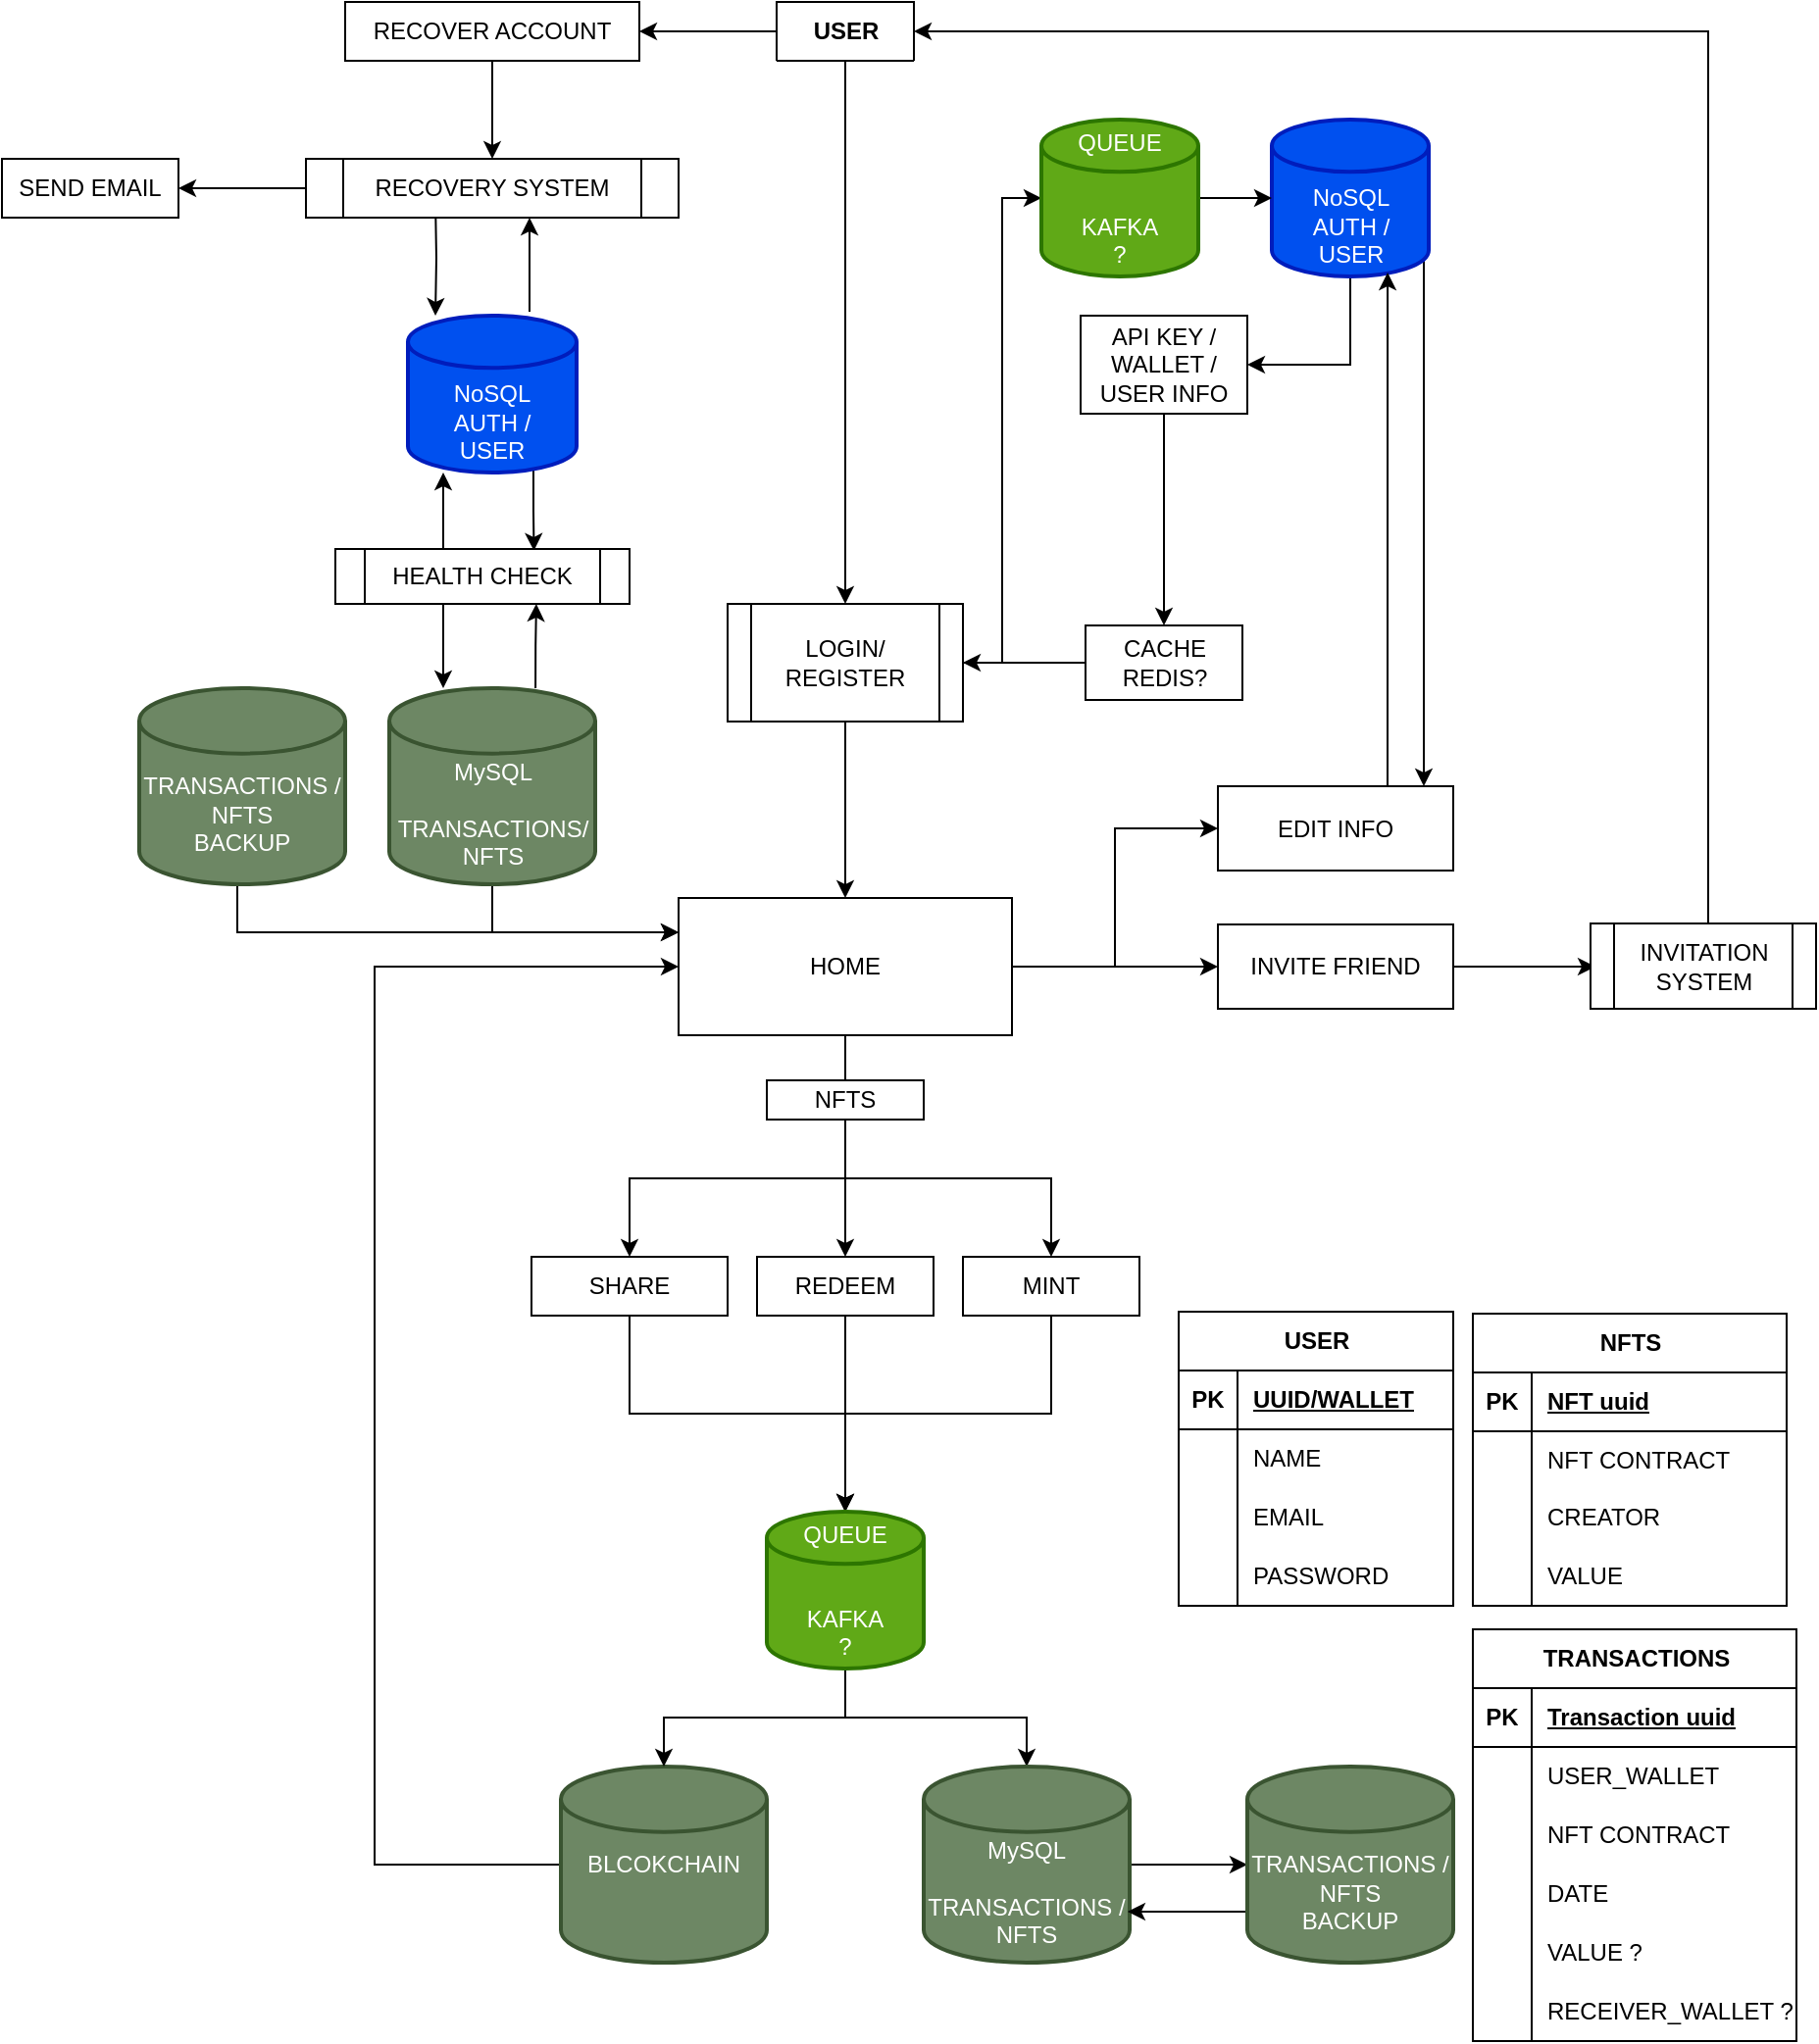 <mxfile version="21.6.9" type="github">
  <diagram name="Página-1" id="lVTm1bAXpSQzsFV3SM9Y">
    <mxGraphModel dx="2860" dy="3464" grid="1" gridSize="10" guides="1" tooltips="1" connect="1" arrows="1" fold="1" page="1" pageScale="1" pageWidth="827" pageHeight="1169" math="0" shadow="0">
      <root>
        <mxCell id="0" />
        <mxCell id="1" parent="0" />
        <mxCell id="cUlRSFcKXgVbvlpUifr--241" style="edgeStyle=orthogonalEdgeStyle;rounded=0;orthogonalLoop=1;jettySize=auto;html=1;entryX=1;entryY=0.5;entryDx=0;entryDy=0;exitX=0.5;exitY=1;exitDx=0;exitDy=0;exitPerimeter=0;" edge="1" parent="1" source="cUlRSFcKXgVbvlpUifr--1" target="cUlRSFcKXgVbvlpUifr--240">
          <mxGeometry relative="1" as="geometry" />
        </mxCell>
        <mxCell id="cUlRSFcKXgVbvlpUifr--293" style="edgeStyle=orthogonalEdgeStyle;rounded=0;orthogonalLoop=1;jettySize=auto;html=1;entryX=0.875;entryY=0;entryDx=0;entryDy=0;entryPerimeter=0;" edge="1" parent="1" target="cUlRSFcKXgVbvlpUifr--125">
          <mxGeometry relative="1" as="geometry">
            <mxPoint x="600" y="-1890" as="targetPoint" />
            <mxPoint x="595" y="-2150" as="sourcePoint" />
            <Array as="points">
              <mxPoint x="595" y="-2143" />
            </Array>
          </mxGeometry>
        </mxCell>
        <mxCell id="cUlRSFcKXgVbvlpUifr--1" value="&lt;br&gt;&lt;br&gt;NoSQL&lt;br&gt;AUTH /&lt;br&gt;USER" style="strokeWidth=2;html=1;shape=mxgraph.flowchart.database;whiteSpace=wrap;fillColor=#0050ef;strokeColor=#001DBC;fontColor=#ffffff;" vertex="1" parent="1">
          <mxGeometry x="517.5" y="-2220" width="80" height="80" as="geometry" />
        </mxCell>
        <mxCell id="cUlRSFcKXgVbvlpUifr--76" style="edgeStyle=orthogonalEdgeStyle;rounded=0;orthogonalLoop=1;jettySize=auto;html=1;entryX=0.5;entryY=0;entryDx=0;entryDy=0;" edge="1" parent="1" source="cUlRSFcKXgVbvlpUifr--11" target="cUlRSFcKXgVbvlpUifr--75">
          <mxGeometry relative="1" as="geometry" />
        </mxCell>
        <mxCell id="cUlRSFcKXgVbvlpUifr--149" style="edgeStyle=orthogonalEdgeStyle;rounded=0;orthogonalLoop=1;jettySize=auto;html=1;entryX=1;entryY=0.5;entryDx=0;entryDy=0;" edge="1" parent="1" source="cUlRSFcKXgVbvlpUifr--11" target="cUlRSFcKXgVbvlpUifr--147">
          <mxGeometry relative="1" as="geometry" />
        </mxCell>
        <mxCell id="cUlRSFcKXgVbvlpUifr--11" value="USER" style="shape=table;startSize=30;container=1;collapsible=1;childLayout=tableLayout;fixedRows=1;rowLines=0;fontStyle=1;align=center;resizeLast=1;html=1;" vertex="1" collapsed="1" parent="1">
          <mxGeometry x="265" y="-2280" width="70" height="30" as="geometry">
            <mxRectangle x="265" y="-2280" width="200" height="150" as="alternateBounds" />
          </mxGeometry>
        </mxCell>
        <mxCell id="cUlRSFcKXgVbvlpUifr--12" value="" style="shape=tableRow;horizontal=0;startSize=0;swimlaneHead=0;swimlaneBody=0;fillColor=none;collapsible=0;dropTarget=0;points=[[0,0.5],[1,0.5]];portConstraint=eastwest;top=0;left=0;right=0;bottom=1;" vertex="1" parent="cUlRSFcKXgVbvlpUifr--11">
          <mxGeometry y="30" width="200" height="30" as="geometry" />
        </mxCell>
        <mxCell id="cUlRSFcKXgVbvlpUifr--13" value="PK" style="shape=partialRectangle;connectable=0;fillColor=none;top=0;left=0;bottom=0;right=0;fontStyle=1;overflow=hidden;whiteSpace=wrap;html=1;" vertex="1" parent="cUlRSFcKXgVbvlpUifr--12">
          <mxGeometry width="30" height="30" as="geometry">
            <mxRectangle width="30" height="30" as="alternateBounds" />
          </mxGeometry>
        </mxCell>
        <mxCell id="cUlRSFcKXgVbvlpUifr--14" value="UUID/WALLET" style="shape=partialRectangle;connectable=0;fillColor=none;top=0;left=0;bottom=0;right=0;align=left;spacingLeft=6;fontStyle=5;overflow=hidden;whiteSpace=wrap;html=1;" vertex="1" parent="cUlRSFcKXgVbvlpUifr--12">
          <mxGeometry x="30" width="170" height="30" as="geometry">
            <mxRectangle width="170" height="30" as="alternateBounds" />
          </mxGeometry>
        </mxCell>
        <mxCell id="cUlRSFcKXgVbvlpUifr--15" value="" style="shape=tableRow;horizontal=0;startSize=0;swimlaneHead=0;swimlaneBody=0;fillColor=none;collapsible=0;dropTarget=0;points=[[0,0.5],[1,0.5]];portConstraint=eastwest;top=0;left=0;right=0;bottom=0;" vertex="1" parent="cUlRSFcKXgVbvlpUifr--11">
          <mxGeometry y="60" width="200" height="30" as="geometry" />
        </mxCell>
        <mxCell id="cUlRSFcKXgVbvlpUifr--16" value="" style="shape=partialRectangle;connectable=0;fillColor=none;top=0;left=0;bottom=0;right=0;editable=1;overflow=hidden;whiteSpace=wrap;html=1;" vertex="1" parent="cUlRSFcKXgVbvlpUifr--15">
          <mxGeometry width="30" height="30" as="geometry">
            <mxRectangle width="30" height="30" as="alternateBounds" />
          </mxGeometry>
        </mxCell>
        <mxCell id="cUlRSFcKXgVbvlpUifr--17" value="NAME" style="shape=partialRectangle;connectable=0;fillColor=none;top=0;left=0;bottom=0;right=0;align=left;spacingLeft=6;overflow=hidden;whiteSpace=wrap;html=1;" vertex="1" parent="cUlRSFcKXgVbvlpUifr--15">
          <mxGeometry x="30" width="170" height="30" as="geometry">
            <mxRectangle width="170" height="30" as="alternateBounds" />
          </mxGeometry>
        </mxCell>
        <mxCell id="cUlRSFcKXgVbvlpUifr--18" value="" style="shape=tableRow;horizontal=0;startSize=0;swimlaneHead=0;swimlaneBody=0;fillColor=none;collapsible=0;dropTarget=0;points=[[0,0.5],[1,0.5]];portConstraint=eastwest;top=0;left=0;right=0;bottom=0;" vertex="1" parent="cUlRSFcKXgVbvlpUifr--11">
          <mxGeometry y="90" width="200" height="30" as="geometry" />
        </mxCell>
        <mxCell id="cUlRSFcKXgVbvlpUifr--19" value="" style="shape=partialRectangle;connectable=0;fillColor=none;top=0;left=0;bottom=0;right=0;editable=1;overflow=hidden;whiteSpace=wrap;html=1;" vertex="1" parent="cUlRSFcKXgVbvlpUifr--18">
          <mxGeometry width="30" height="30" as="geometry">
            <mxRectangle width="30" height="30" as="alternateBounds" />
          </mxGeometry>
        </mxCell>
        <mxCell id="cUlRSFcKXgVbvlpUifr--20" value="EMAIL" style="shape=partialRectangle;connectable=0;fillColor=none;top=0;left=0;bottom=0;right=0;align=left;spacingLeft=6;overflow=hidden;whiteSpace=wrap;html=1;" vertex="1" parent="cUlRSFcKXgVbvlpUifr--18">
          <mxGeometry x="30" width="170" height="30" as="geometry">
            <mxRectangle width="170" height="30" as="alternateBounds" />
          </mxGeometry>
        </mxCell>
        <mxCell id="cUlRSFcKXgVbvlpUifr--21" value="" style="shape=tableRow;horizontal=0;startSize=0;swimlaneHead=0;swimlaneBody=0;fillColor=none;collapsible=0;dropTarget=0;points=[[0,0.5],[1,0.5]];portConstraint=eastwest;top=0;left=0;right=0;bottom=0;" vertex="1" parent="cUlRSFcKXgVbvlpUifr--11">
          <mxGeometry y="120" width="200" height="30" as="geometry" />
        </mxCell>
        <mxCell id="cUlRSFcKXgVbvlpUifr--22" value="" style="shape=partialRectangle;connectable=0;fillColor=none;top=0;left=0;bottom=0;right=0;editable=1;overflow=hidden;whiteSpace=wrap;html=1;" vertex="1" parent="cUlRSFcKXgVbvlpUifr--21">
          <mxGeometry width="30" height="30" as="geometry">
            <mxRectangle width="30" height="30" as="alternateBounds" />
          </mxGeometry>
        </mxCell>
        <mxCell id="cUlRSFcKXgVbvlpUifr--23" value="PASSWORD" style="shape=partialRectangle;connectable=0;fillColor=none;top=0;left=0;bottom=0;right=0;align=left;spacingLeft=6;overflow=hidden;whiteSpace=wrap;html=1;" vertex="1" parent="cUlRSFcKXgVbvlpUifr--21">
          <mxGeometry x="30" width="170" height="30" as="geometry">
            <mxRectangle width="170" height="30" as="alternateBounds" />
          </mxGeometry>
        </mxCell>
        <mxCell id="cUlRSFcKXgVbvlpUifr--83" style="edgeStyle=orthogonalEdgeStyle;rounded=0;orthogonalLoop=1;jettySize=auto;html=1;entryX=0.5;entryY=0;entryDx=0;entryDy=0;" edge="1" parent="1" source="cUlRSFcKXgVbvlpUifr--75" target="cUlRSFcKXgVbvlpUifr--82">
          <mxGeometry relative="1" as="geometry" />
        </mxCell>
        <mxCell id="cUlRSFcKXgVbvlpUifr--237" style="edgeStyle=orthogonalEdgeStyle;rounded=0;orthogonalLoop=1;jettySize=auto;html=1;entryX=0;entryY=0.5;entryDx=0;entryDy=0;entryPerimeter=0;" edge="1" parent="1" source="cUlRSFcKXgVbvlpUifr--75" target="cUlRSFcKXgVbvlpUifr--84">
          <mxGeometry relative="1" as="geometry" />
        </mxCell>
        <mxCell id="cUlRSFcKXgVbvlpUifr--75" value="LOGIN/&lt;br&gt;REGISTER" style="shape=process;whiteSpace=wrap;html=1;backgroundOutline=1;" vertex="1" parent="1">
          <mxGeometry x="240" y="-1973" width="120" height="60" as="geometry" />
        </mxCell>
        <mxCell id="cUlRSFcKXgVbvlpUifr--113" style="edgeStyle=orthogonalEdgeStyle;rounded=0;orthogonalLoop=1;jettySize=auto;html=1;entryX=0.5;entryY=0;entryDx=0;entryDy=0;" edge="1" parent="1" source="cUlRSFcKXgVbvlpUifr--82" target="cUlRSFcKXgVbvlpUifr--112">
          <mxGeometry relative="1" as="geometry" />
        </mxCell>
        <mxCell id="cUlRSFcKXgVbvlpUifr--114" style="edgeStyle=orthogonalEdgeStyle;rounded=0;orthogonalLoop=1;jettySize=auto;html=1;entryX=0.5;entryY=0;entryDx=0;entryDy=0;" edge="1" parent="1" source="cUlRSFcKXgVbvlpUifr--82" target="cUlRSFcKXgVbvlpUifr--97">
          <mxGeometry relative="1" as="geometry">
            <Array as="points">
              <mxPoint x="300" y="-1680" />
              <mxPoint x="405" y="-1680" />
            </Array>
          </mxGeometry>
        </mxCell>
        <mxCell id="cUlRSFcKXgVbvlpUifr--115" style="edgeStyle=orthogonalEdgeStyle;rounded=0;orthogonalLoop=1;jettySize=auto;html=1;entryX=0.5;entryY=0;entryDx=0;entryDy=0;" edge="1" parent="1" source="cUlRSFcKXgVbvlpUifr--82" target="cUlRSFcKXgVbvlpUifr--99">
          <mxGeometry relative="1" as="geometry">
            <Array as="points">
              <mxPoint x="300" y="-1680" />
              <mxPoint x="190" y="-1680" />
            </Array>
          </mxGeometry>
        </mxCell>
        <mxCell id="cUlRSFcKXgVbvlpUifr--127" style="edgeStyle=orthogonalEdgeStyle;rounded=0;orthogonalLoop=1;jettySize=auto;html=1;entryX=0;entryY=0.5;entryDx=0;entryDy=0;" edge="1" parent="1" source="cUlRSFcKXgVbvlpUifr--82" target="cUlRSFcKXgVbvlpUifr--125">
          <mxGeometry relative="1" as="geometry" />
        </mxCell>
        <mxCell id="cUlRSFcKXgVbvlpUifr--134" style="edgeStyle=orthogonalEdgeStyle;rounded=0;orthogonalLoop=1;jettySize=auto;html=1;entryX=0;entryY=0.5;entryDx=0;entryDy=0;" edge="1" parent="1" source="cUlRSFcKXgVbvlpUifr--82" target="cUlRSFcKXgVbvlpUifr--133">
          <mxGeometry relative="1" as="geometry" />
        </mxCell>
        <mxCell id="cUlRSFcKXgVbvlpUifr--82" value="HOME" style="rounded=0;whiteSpace=wrap;html=1;" vertex="1" parent="1">
          <mxGeometry x="215" y="-1823" width="170" height="70" as="geometry" />
        </mxCell>
        <mxCell id="cUlRSFcKXgVbvlpUifr--236" style="edgeStyle=orthogonalEdgeStyle;rounded=0;orthogonalLoop=1;jettySize=auto;html=1;entryX=0;entryY=0.5;entryDx=0;entryDy=0;entryPerimeter=0;" edge="1" parent="1" source="cUlRSFcKXgVbvlpUifr--84" target="cUlRSFcKXgVbvlpUifr--1">
          <mxGeometry relative="1" as="geometry" />
        </mxCell>
        <mxCell id="cUlRSFcKXgVbvlpUifr--84" value="QUEUE&lt;br&gt;&lt;br&gt;&lt;br&gt;KAFKA&lt;br&gt;?" style="strokeWidth=2;html=1;shape=mxgraph.flowchart.database;whiteSpace=wrap;fillColor=#60a917;fontColor=#ffffff;strokeColor=#2D7600;" vertex="1" parent="1">
          <mxGeometry x="400" y="-2220" width="80" height="80" as="geometry" />
        </mxCell>
        <mxCell id="cUlRSFcKXgVbvlpUifr--122" style="edgeStyle=orthogonalEdgeStyle;rounded=0;orthogonalLoop=1;jettySize=auto;html=1;entryX=0.5;entryY=0;entryDx=0;entryDy=0;entryPerimeter=0;" edge="1" parent="1" source="cUlRSFcKXgVbvlpUifr--97" target="cUlRSFcKXgVbvlpUifr--118">
          <mxGeometry relative="1" as="geometry">
            <Array as="points">
              <mxPoint x="405" y="-1560" />
              <mxPoint x="300" y="-1560" />
            </Array>
          </mxGeometry>
        </mxCell>
        <mxCell id="cUlRSFcKXgVbvlpUifr--97" value="MINT" style="rounded=0;whiteSpace=wrap;html=1;" vertex="1" parent="1">
          <mxGeometry x="360" y="-1640" width="90" height="30" as="geometry" />
        </mxCell>
        <mxCell id="cUlRSFcKXgVbvlpUifr--120" style="edgeStyle=orthogonalEdgeStyle;rounded=0;orthogonalLoop=1;jettySize=auto;html=1;entryX=0.5;entryY=0;entryDx=0;entryDy=0;entryPerimeter=0;" edge="1" parent="1" source="cUlRSFcKXgVbvlpUifr--99" target="cUlRSFcKXgVbvlpUifr--118">
          <mxGeometry relative="1" as="geometry">
            <Array as="points">
              <mxPoint x="190" y="-1560" />
              <mxPoint x="300" y="-1560" />
            </Array>
          </mxGeometry>
        </mxCell>
        <mxCell id="cUlRSFcKXgVbvlpUifr--99" value="SHARE" style="rounded=0;whiteSpace=wrap;html=1;" vertex="1" parent="1">
          <mxGeometry x="140" y="-1640" width="100" height="30" as="geometry" />
        </mxCell>
        <mxCell id="cUlRSFcKXgVbvlpUifr--153" style="edgeStyle=orthogonalEdgeStyle;rounded=0;orthogonalLoop=1;jettySize=auto;html=1;exitX=0.721;exitY=-0.025;exitDx=0;exitDy=0;exitPerimeter=0;" edge="1" parent="1" source="cUlRSFcKXgVbvlpUifr--105">
          <mxGeometry relative="1" as="geometry">
            <mxPoint x="139" y="-2170" as="targetPoint" />
          </mxGeometry>
        </mxCell>
        <mxCell id="cUlRSFcKXgVbvlpUifr--227" style="edgeStyle=orthogonalEdgeStyle;rounded=0;orthogonalLoop=1;jettySize=auto;html=1;entryX=0.675;entryY=0.033;entryDx=0;entryDy=0;entryPerimeter=0;exitX=0.744;exitY=0.963;exitDx=0;exitDy=0;exitPerimeter=0;" edge="1" parent="1" source="cUlRSFcKXgVbvlpUifr--105" target="cUlRSFcKXgVbvlpUifr--224">
          <mxGeometry relative="1" as="geometry" />
        </mxCell>
        <mxCell id="cUlRSFcKXgVbvlpUifr--105" value="&lt;br&gt;&lt;br&gt;NoSQL&lt;br&gt;AUTH /&lt;br&gt;USER" style="strokeWidth=2;html=1;shape=mxgraph.flowchart.database;whiteSpace=wrap;fillColor=#0050ef;strokeColor=#001DBC;fontColor=#ffffff;" vertex="1" parent="1">
          <mxGeometry x="77" y="-2120" width="86" height="80" as="geometry" />
        </mxCell>
        <mxCell id="cUlRSFcKXgVbvlpUifr--121" style="edgeStyle=orthogonalEdgeStyle;rounded=0;orthogonalLoop=1;jettySize=auto;html=1;entryX=0.5;entryY=0;entryDx=0;entryDy=0;entryPerimeter=0;" edge="1" parent="1" source="cUlRSFcKXgVbvlpUifr--112" target="cUlRSFcKXgVbvlpUifr--118">
          <mxGeometry relative="1" as="geometry" />
        </mxCell>
        <mxCell id="cUlRSFcKXgVbvlpUifr--112" value="REDEEM" style="rounded=0;whiteSpace=wrap;html=1;" vertex="1" parent="1">
          <mxGeometry x="255" y="-1640" width="90" height="30" as="geometry" />
        </mxCell>
        <mxCell id="cUlRSFcKXgVbvlpUifr--129" style="edgeStyle=orthogonalEdgeStyle;rounded=0;orthogonalLoop=1;jettySize=auto;html=1;entryX=0;entryY=0.5;entryDx=0;entryDy=0;" edge="1" parent="1" source="cUlRSFcKXgVbvlpUifr--116" target="cUlRSFcKXgVbvlpUifr--82">
          <mxGeometry relative="1" as="geometry">
            <Array as="points">
              <mxPoint x="60" y="-1330" />
              <mxPoint x="60" y="-1788" />
            </Array>
          </mxGeometry>
        </mxCell>
        <mxCell id="cUlRSFcKXgVbvlpUifr--116" value="BLCOKCHAIN" style="strokeWidth=2;html=1;shape=mxgraph.flowchart.database;whiteSpace=wrap;fillColor=#6d8764;strokeColor=#3A5431;fontColor=#ffffff;" vertex="1" parent="1">
          <mxGeometry x="155" y="-1380" width="105" height="100" as="geometry" />
        </mxCell>
        <mxCell id="cUlRSFcKXgVbvlpUifr--123" style="edgeStyle=orthogonalEdgeStyle;rounded=0;orthogonalLoop=1;jettySize=auto;html=1;entryX=0.5;entryY=0;entryDx=0;entryDy=0;entryPerimeter=0;" edge="1" parent="1" source="cUlRSFcKXgVbvlpUifr--118" target="cUlRSFcKXgVbvlpUifr--119">
          <mxGeometry relative="1" as="geometry" />
        </mxCell>
        <mxCell id="cUlRSFcKXgVbvlpUifr--124" style="edgeStyle=orthogonalEdgeStyle;rounded=0;orthogonalLoop=1;jettySize=auto;html=1;entryX=0.5;entryY=0;entryDx=0;entryDy=0;entryPerimeter=0;" edge="1" parent="1" source="cUlRSFcKXgVbvlpUifr--118" target="cUlRSFcKXgVbvlpUifr--116">
          <mxGeometry relative="1" as="geometry" />
        </mxCell>
        <mxCell id="cUlRSFcKXgVbvlpUifr--118" value="QUEUE&lt;br&gt;&lt;br&gt;&lt;br&gt;KAFKA&lt;br&gt;?" style="strokeWidth=2;html=1;shape=mxgraph.flowchart.database;whiteSpace=wrap;fillColor=#60a917;fontColor=#ffffff;strokeColor=#2D7600;" vertex="1" parent="1">
          <mxGeometry x="260" y="-1510" width="80" height="80" as="geometry" />
        </mxCell>
        <mxCell id="cUlRSFcKXgVbvlpUifr--269" style="edgeStyle=orthogonalEdgeStyle;rounded=0;orthogonalLoop=1;jettySize=auto;html=1;entryX=0;entryY=0.5;entryDx=0;entryDy=0;entryPerimeter=0;" edge="1" parent="1" source="cUlRSFcKXgVbvlpUifr--119" target="cUlRSFcKXgVbvlpUifr--260">
          <mxGeometry relative="1" as="geometry" />
        </mxCell>
        <mxCell id="cUlRSFcKXgVbvlpUifr--119" value="&lt;br&gt;&lt;br&gt;MySQL&lt;br&gt;&lt;br&gt;TRANSACTIONS /&lt;br&gt;NFTS" style="strokeWidth=2;html=1;shape=mxgraph.flowchart.database;whiteSpace=wrap;fillColor=#6d8764;strokeColor=#3A5431;fontColor=#ffffff;" vertex="1" parent="1">
          <mxGeometry x="340" y="-1380" width="105" height="100" as="geometry" />
        </mxCell>
        <mxCell id="cUlRSFcKXgVbvlpUifr--268" style="edgeStyle=orthogonalEdgeStyle;rounded=0;orthogonalLoop=1;jettySize=auto;html=1;entryX=0.738;entryY=0.975;entryDx=0;entryDy=0;entryPerimeter=0;exitX=0.75;exitY=0;exitDx=0;exitDy=0;" edge="1" parent="1" source="cUlRSFcKXgVbvlpUifr--125" target="cUlRSFcKXgVbvlpUifr--1">
          <mxGeometry relative="1" as="geometry">
            <Array as="points">
              <mxPoint x="577" y="-1880" />
            </Array>
          </mxGeometry>
        </mxCell>
        <mxCell id="cUlRSFcKXgVbvlpUifr--125" value="EDIT INFO" style="rounded=0;whiteSpace=wrap;html=1;" vertex="1" parent="1">
          <mxGeometry x="490" y="-1880" width="120" height="43" as="geometry" />
        </mxCell>
        <mxCell id="cUlRSFcKXgVbvlpUifr--138" style="edgeStyle=orthogonalEdgeStyle;rounded=0;orthogonalLoop=1;jettySize=auto;html=1;entryX=0.022;entryY=0.506;entryDx=0;entryDy=0;entryPerimeter=0;" edge="1" parent="1" source="cUlRSFcKXgVbvlpUifr--133" target="cUlRSFcKXgVbvlpUifr--135">
          <mxGeometry relative="1" as="geometry">
            <mxPoint x="670" y="-1788" as="targetPoint" />
          </mxGeometry>
        </mxCell>
        <mxCell id="cUlRSFcKXgVbvlpUifr--133" value="INVITE FRIEND" style="rounded=0;whiteSpace=wrap;html=1;" vertex="1" parent="1">
          <mxGeometry x="490" y="-1809.5" width="120" height="43" as="geometry" />
        </mxCell>
        <mxCell id="cUlRSFcKXgVbvlpUifr--141" style="edgeStyle=orthogonalEdgeStyle;rounded=0;orthogonalLoop=1;jettySize=auto;html=1;entryX=1;entryY=0.5;entryDx=0;entryDy=0;" edge="1" parent="1" source="cUlRSFcKXgVbvlpUifr--135" target="cUlRSFcKXgVbvlpUifr--11">
          <mxGeometry relative="1" as="geometry">
            <Array as="points">
              <mxPoint x="740" y="-2265" />
            </Array>
          </mxGeometry>
        </mxCell>
        <mxCell id="cUlRSFcKXgVbvlpUifr--135" value="INVITATION SYSTEM" style="shape=process;whiteSpace=wrap;html=1;backgroundOutline=1;" vertex="1" parent="1">
          <mxGeometry x="680" y="-1810" width="115" height="43.5" as="geometry" />
        </mxCell>
        <mxCell id="cUlRSFcKXgVbvlpUifr--137" value="NFTS" style="rounded=0;whiteSpace=wrap;html=1;" vertex="1" parent="1">
          <mxGeometry x="260" y="-1730" width="80" height="20" as="geometry" />
        </mxCell>
        <mxCell id="cUlRSFcKXgVbvlpUifr--150" style="edgeStyle=orthogonalEdgeStyle;rounded=0;orthogonalLoop=1;jettySize=auto;html=1;entryX=0.5;entryY=0;entryDx=0;entryDy=0;" edge="1" parent="1" source="cUlRSFcKXgVbvlpUifr--147">
          <mxGeometry relative="1" as="geometry">
            <mxPoint x="120" y="-2200" as="targetPoint" />
          </mxGeometry>
        </mxCell>
        <mxCell id="cUlRSFcKXgVbvlpUifr--147" value="RECOVER ACCOUNT" style="rounded=0;whiteSpace=wrap;html=1;" vertex="1" parent="1">
          <mxGeometry x="45" y="-2280" width="150" height="30" as="geometry" />
        </mxCell>
        <mxCell id="cUlRSFcKXgVbvlpUifr--223" style="edgeStyle=orthogonalEdgeStyle;rounded=0;orthogonalLoop=1;jettySize=auto;html=1;entryX=0.163;entryY=0;entryDx=0;entryDy=0;entryPerimeter=0;" edge="1" parent="1" target="cUlRSFcKXgVbvlpUifr--105">
          <mxGeometry relative="1" as="geometry">
            <mxPoint x="91" y="-2180" as="sourcePoint" />
          </mxGeometry>
        </mxCell>
        <mxCell id="cUlRSFcKXgVbvlpUifr--296" style="edgeStyle=orthogonalEdgeStyle;rounded=0;orthogonalLoop=1;jettySize=auto;html=1;entryX=1;entryY=0.5;entryDx=0;entryDy=0;" edge="1" parent="1" source="cUlRSFcKXgVbvlpUifr--148" target="cUlRSFcKXgVbvlpUifr--152">
          <mxGeometry relative="1" as="geometry" />
        </mxCell>
        <mxCell id="cUlRSFcKXgVbvlpUifr--148" value="RECOVERY SYSTEM" style="shape=process;whiteSpace=wrap;html=1;backgroundOutline=1;" vertex="1" parent="1">
          <mxGeometry x="25" y="-2200" width="190" height="30" as="geometry" />
        </mxCell>
        <mxCell id="cUlRSFcKXgVbvlpUifr--152" value="SEND EMAIL" style="rounded=0;whiteSpace=wrap;html=1;" vertex="1" parent="1">
          <mxGeometry x="-130" y="-2200" width="90" height="30" as="geometry" />
        </mxCell>
        <mxCell id="cUlRSFcKXgVbvlpUifr--155" value="TRANSACTIONS" style="shape=table;startSize=30;container=1;collapsible=1;childLayout=tableLayout;fixedRows=1;rowLines=0;fontStyle=1;align=center;resizeLast=1;html=1;" vertex="1" parent="1">
          <mxGeometry x="620" y="-1450" width="165" height="210" as="geometry">
            <mxRectangle x="645" y="-1381" width="140" height="30" as="alternateBounds" />
          </mxGeometry>
        </mxCell>
        <mxCell id="cUlRSFcKXgVbvlpUifr--156" value="" style="shape=tableRow;horizontal=0;startSize=0;swimlaneHead=0;swimlaneBody=0;fillColor=none;collapsible=0;dropTarget=0;points=[[0,0.5],[1,0.5]];portConstraint=eastwest;top=0;left=0;right=0;bottom=1;" vertex="1" parent="cUlRSFcKXgVbvlpUifr--155">
          <mxGeometry y="30" width="165" height="30" as="geometry" />
        </mxCell>
        <mxCell id="cUlRSFcKXgVbvlpUifr--157" value="PK" style="shape=partialRectangle;connectable=0;fillColor=none;top=0;left=0;bottom=0;right=0;fontStyle=1;overflow=hidden;whiteSpace=wrap;html=1;" vertex="1" parent="cUlRSFcKXgVbvlpUifr--156">
          <mxGeometry width="30" height="30" as="geometry">
            <mxRectangle width="30" height="30" as="alternateBounds" />
          </mxGeometry>
        </mxCell>
        <mxCell id="cUlRSFcKXgVbvlpUifr--158" value="Transaction uuid" style="shape=partialRectangle;connectable=0;fillColor=none;top=0;left=0;bottom=0;right=0;align=left;spacingLeft=6;fontStyle=5;overflow=hidden;whiteSpace=wrap;html=1;" vertex="1" parent="cUlRSFcKXgVbvlpUifr--156">
          <mxGeometry x="30" width="135" height="30" as="geometry">
            <mxRectangle width="135" height="30" as="alternateBounds" />
          </mxGeometry>
        </mxCell>
        <mxCell id="cUlRSFcKXgVbvlpUifr--159" value="" style="shape=tableRow;horizontal=0;startSize=0;swimlaneHead=0;swimlaneBody=0;fillColor=none;collapsible=0;dropTarget=0;points=[[0,0.5],[1,0.5]];portConstraint=eastwest;top=0;left=0;right=0;bottom=0;" vertex="1" parent="cUlRSFcKXgVbvlpUifr--155">
          <mxGeometry y="60" width="165" height="30" as="geometry" />
        </mxCell>
        <mxCell id="cUlRSFcKXgVbvlpUifr--160" value="" style="shape=partialRectangle;connectable=0;fillColor=none;top=0;left=0;bottom=0;right=0;editable=1;overflow=hidden;whiteSpace=wrap;html=1;" vertex="1" parent="cUlRSFcKXgVbvlpUifr--159">
          <mxGeometry width="30" height="30" as="geometry">
            <mxRectangle width="30" height="30" as="alternateBounds" />
          </mxGeometry>
        </mxCell>
        <mxCell id="cUlRSFcKXgVbvlpUifr--161" value="USER_WALLET" style="shape=partialRectangle;connectable=0;fillColor=none;top=0;left=0;bottom=0;right=0;align=left;spacingLeft=6;overflow=hidden;whiteSpace=wrap;html=1;" vertex="1" parent="cUlRSFcKXgVbvlpUifr--159">
          <mxGeometry x="30" width="135" height="30" as="geometry">
            <mxRectangle width="135" height="30" as="alternateBounds" />
          </mxGeometry>
        </mxCell>
        <mxCell id="cUlRSFcKXgVbvlpUifr--162" value="" style="shape=tableRow;horizontal=0;startSize=0;swimlaneHead=0;swimlaneBody=0;fillColor=none;collapsible=0;dropTarget=0;points=[[0,0.5],[1,0.5]];portConstraint=eastwest;top=0;left=0;right=0;bottom=0;" vertex="1" parent="cUlRSFcKXgVbvlpUifr--155">
          <mxGeometry y="90" width="165" height="30" as="geometry" />
        </mxCell>
        <mxCell id="cUlRSFcKXgVbvlpUifr--163" value="" style="shape=partialRectangle;connectable=0;fillColor=none;top=0;left=0;bottom=0;right=0;editable=1;overflow=hidden;whiteSpace=wrap;html=1;" vertex="1" parent="cUlRSFcKXgVbvlpUifr--162">
          <mxGeometry width="30" height="30" as="geometry">
            <mxRectangle width="30" height="30" as="alternateBounds" />
          </mxGeometry>
        </mxCell>
        <mxCell id="cUlRSFcKXgVbvlpUifr--164" value="NFT CONTRACT" style="shape=partialRectangle;connectable=0;fillColor=none;top=0;left=0;bottom=0;right=0;align=left;spacingLeft=6;overflow=hidden;whiteSpace=wrap;html=1;" vertex="1" parent="cUlRSFcKXgVbvlpUifr--162">
          <mxGeometry x="30" width="135" height="30" as="geometry">
            <mxRectangle width="135" height="30" as="alternateBounds" />
          </mxGeometry>
        </mxCell>
        <mxCell id="cUlRSFcKXgVbvlpUifr--165" value="" style="shape=tableRow;horizontal=0;startSize=0;swimlaneHead=0;swimlaneBody=0;fillColor=none;collapsible=0;dropTarget=0;points=[[0,0.5],[1,0.5]];portConstraint=eastwest;top=0;left=0;right=0;bottom=0;" vertex="1" parent="cUlRSFcKXgVbvlpUifr--155">
          <mxGeometry y="120" width="165" height="30" as="geometry" />
        </mxCell>
        <mxCell id="cUlRSFcKXgVbvlpUifr--166" value="" style="shape=partialRectangle;connectable=0;fillColor=none;top=0;left=0;bottom=0;right=0;editable=1;overflow=hidden;whiteSpace=wrap;html=1;" vertex="1" parent="cUlRSFcKXgVbvlpUifr--165">
          <mxGeometry width="30" height="30" as="geometry">
            <mxRectangle width="30" height="30" as="alternateBounds" />
          </mxGeometry>
        </mxCell>
        <mxCell id="cUlRSFcKXgVbvlpUifr--167" value="DATE" style="shape=partialRectangle;connectable=0;fillColor=none;top=0;left=0;bottom=0;right=0;align=left;spacingLeft=6;overflow=hidden;whiteSpace=wrap;html=1;" vertex="1" parent="cUlRSFcKXgVbvlpUifr--165">
          <mxGeometry x="30" width="135" height="30" as="geometry">
            <mxRectangle width="135" height="30" as="alternateBounds" />
          </mxGeometry>
        </mxCell>
        <mxCell id="cUlRSFcKXgVbvlpUifr--171" value="" style="shape=tableRow;horizontal=0;startSize=0;swimlaneHead=0;swimlaneBody=0;fillColor=none;collapsible=0;dropTarget=0;points=[[0,0.5],[1,0.5]];portConstraint=eastwest;top=0;left=0;right=0;bottom=0;" vertex="1" parent="cUlRSFcKXgVbvlpUifr--155">
          <mxGeometry y="150" width="165" height="30" as="geometry" />
        </mxCell>
        <mxCell id="cUlRSFcKXgVbvlpUifr--172" value="" style="shape=partialRectangle;connectable=0;fillColor=none;top=0;left=0;bottom=0;right=0;editable=1;overflow=hidden;whiteSpace=wrap;html=1;" vertex="1" parent="cUlRSFcKXgVbvlpUifr--171">
          <mxGeometry width="30" height="30" as="geometry">
            <mxRectangle width="30" height="30" as="alternateBounds" />
          </mxGeometry>
        </mxCell>
        <mxCell id="cUlRSFcKXgVbvlpUifr--173" value="VALUE ?" style="shape=partialRectangle;connectable=0;fillColor=none;top=0;left=0;bottom=0;right=0;align=left;spacingLeft=6;overflow=hidden;whiteSpace=wrap;html=1;" vertex="1" parent="cUlRSFcKXgVbvlpUifr--171">
          <mxGeometry x="30" width="135" height="30" as="geometry">
            <mxRectangle width="135" height="30" as="alternateBounds" />
          </mxGeometry>
        </mxCell>
        <mxCell id="cUlRSFcKXgVbvlpUifr--174" value="" style="shape=tableRow;horizontal=0;startSize=0;swimlaneHead=0;swimlaneBody=0;fillColor=none;collapsible=0;dropTarget=0;points=[[0,0.5],[1,0.5]];portConstraint=eastwest;top=0;left=0;right=0;bottom=0;" vertex="1" parent="cUlRSFcKXgVbvlpUifr--155">
          <mxGeometry y="180" width="165" height="30" as="geometry" />
        </mxCell>
        <mxCell id="cUlRSFcKXgVbvlpUifr--175" value="" style="shape=partialRectangle;connectable=0;fillColor=none;top=0;left=0;bottom=0;right=0;editable=1;overflow=hidden;whiteSpace=wrap;html=1;" vertex="1" parent="cUlRSFcKXgVbvlpUifr--174">
          <mxGeometry width="30" height="30" as="geometry">
            <mxRectangle width="30" height="30" as="alternateBounds" />
          </mxGeometry>
        </mxCell>
        <mxCell id="cUlRSFcKXgVbvlpUifr--176" value="RECEIVER_WALLET ?" style="shape=partialRectangle;connectable=0;fillColor=none;top=0;left=0;bottom=0;right=0;align=left;spacingLeft=6;overflow=hidden;whiteSpace=wrap;html=1;" vertex="1" parent="cUlRSFcKXgVbvlpUifr--174">
          <mxGeometry x="30" width="135" height="30" as="geometry">
            <mxRectangle width="135" height="30" as="alternateBounds" />
          </mxGeometry>
        </mxCell>
        <mxCell id="cUlRSFcKXgVbvlpUifr--170" style="edgeStyle=orthogonalEdgeStyle;rounded=0;orthogonalLoop=1;jettySize=auto;html=1;entryX=0;entryY=0.25;entryDx=0;entryDy=0;" edge="1" parent="1" source="cUlRSFcKXgVbvlpUifr--169" target="cUlRSFcKXgVbvlpUifr--82">
          <mxGeometry relative="1" as="geometry">
            <Array as="points">
              <mxPoint x="120" y="-1805" />
            </Array>
          </mxGeometry>
        </mxCell>
        <mxCell id="cUlRSFcKXgVbvlpUifr--226" style="edgeStyle=orthogonalEdgeStyle;rounded=0;orthogonalLoop=1;jettySize=auto;html=1;entryX=0.683;entryY=1;entryDx=0;entryDy=0;exitX=0.71;exitY=0;exitDx=0;exitDy=0;exitPerimeter=0;entryPerimeter=0;" edge="1" parent="1" source="cUlRSFcKXgVbvlpUifr--169" target="cUlRSFcKXgVbvlpUifr--224">
          <mxGeometry relative="1" as="geometry" />
        </mxCell>
        <mxCell id="cUlRSFcKXgVbvlpUifr--169" value="&lt;br&gt;&lt;br&gt;MySQL&lt;br&gt;&lt;br&gt;TRANSACTIONS/&lt;br&gt;NFTS" style="strokeWidth=2;html=1;shape=mxgraph.flowchart.database;whiteSpace=wrap;fillColor=#6d8764;strokeColor=#3A5431;fontColor=#ffffff;" vertex="1" parent="1">
          <mxGeometry x="67.5" y="-1930" width="105" height="100" as="geometry" />
        </mxCell>
        <mxCell id="cUlRSFcKXgVbvlpUifr--225" style="edgeStyle=orthogonalEdgeStyle;rounded=0;orthogonalLoop=1;jettySize=auto;html=1;" edge="1" parent="1" source="cUlRSFcKXgVbvlpUifr--224">
          <mxGeometry relative="1" as="geometry">
            <mxPoint x="95" y="-1930" as="targetPoint" />
            <Array as="points">
              <mxPoint x="95" y="-1930" />
            </Array>
          </mxGeometry>
        </mxCell>
        <mxCell id="cUlRSFcKXgVbvlpUifr--228" style="edgeStyle=orthogonalEdgeStyle;rounded=0;orthogonalLoop=1;jettySize=auto;html=1;" edge="1" parent="1">
          <mxGeometry relative="1" as="geometry">
            <mxPoint x="95" y="-1990" as="sourcePoint" />
            <mxPoint x="95" y="-2040" as="targetPoint" />
          </mxGeometry>
        </mxCell>
        <mxCell id="cUlRSFcKXgVbvlpUifr--224" value="HEALTH CHECK" style="shape=process;whiteSpace=wrap;html=1;backgroundOutline=1;" vertex="1" parent="1">
          <mxGeometry x="40" y="-2001" width="150" height="28" as="geometry" />
        </mxCell>
        <mxCell id="cUlRSFcKXgVbvlpUifr--245" style="edgeStyle=orthogonalEdgeStyle;rounded=0;orthogonalLoop=1;jettySize=auto;html=1;entryX=0.5;entryY=0;entryDx=0;entryDy=0;" edge="1" parent="1" source="cUlRSFcKXgVbvlpUifr--240" target="cUlRSFcKXgVbvlpUifr--243">
          <mxGeometry relative="1" as="geometry" />
        </mxCell>
        <mxCell id="cUlRSFcKXgVbvlpUifr--240" value="API KEY /&lt;br&gt;WALLET /&lt;br&gt;USER INFO" style="rounded=0;whiteSpace=wrap;html=1;" vertex="1" parent="1">
          <mxGeometry x="420" y="-2120" width="85" height="50" as="geometry" />
        </mxCell>
        <mxCell id="cUlRSFcKXgVbvlpUifr--246" style="edgeStyle=orthogonalEdgeStyle;rounded=0;orthogonalLoop=1;jettySize=auto;html=1;entryX=1;entryY=0.5;entryDx=0;entryDy=0;" edge="1" parent="1" source="cUlRSFcKXgVbvlpUifr--243" target="cUlRSFcKXgVbvlpUifr--75">
          <mxGeometry relative="1" as="geometry" />
        </mxCell>
        <mxCell id="cUlRSFcKXgVbvlpUifr--243" value="CACHE&lt;br&gt;REDIS?" style="whiteSpace=wrap;html=1;" vertex="1" parent="1">
          <mxGeometry x="422.5" y="-1962" width="80" height="38" as="geometry" />
        </mxCell>
        <mxCell id="cUlRSFcKXgVbvlpUifr--247" value="NFTS" style="shape=table;startSize=30;container=1;collapsible=1;childLayout=tableLayout;fixedRows=1;rowLines=0;fontStyle=1;align=center;resizeLast=1;html=1;" vertex="1" parent="1">
          <mxGeometry x="620" y="-1611" width="160" height="149" as="geometry">
            <mxRectangle x="470" y="-1320" width="70" height="30" as="alternateBounds" />
          </mxGeometry>
        </mxCell>
        <mxCell id="cUlRSFcKXgVbvlpUifr--248" value="" style="shape=tableRow;horizontal=0;startSize=0;swimlaneHead=0;swimlaneBody=0;fillColor=none;collapsible=0;dropTarget=0;points=[[0,0.5],[1,0.5]];portConstraint=eastwest;top=0;left=0;right=0;bottom=1;" vertex="1" parent="cUlRSFcKXgVbvlpUifr--247">
          <mxGeometry y="30" width="160" height="30" as="geometry" />
        </mxCell>
        <mxCell id="cUlRSFcKXgVbvlpUifr--249" value="PK" style="shape=partialRectangle;connectable=0;fillColor=none;top=0;left=0;bottom=0;right=0;fontStyle=1;overflow=hidden;whiteSpace=wrap;html=1;" vertex="1" parent="cUlRSFcKXgVbvlpUifr--248">
          <mxGeometry width="30" height="30" as="geometry">
            <mxRectangle width="30" height="30" as="alternateBounds" />
          </mxGeometry>
        </mxCell>
        <mxCell id="cUlRSFcKXgVbvlpUifr--250" value="NFT uuid" style="shape=partialRectangle;connectable=0;fillColor=none;top=0;left=0;bottom=0;right=0;align=left;spacingLeft=6;fontStyle=5;overflow=hidden;whiteSpace=wrap;html=1;" vertex="1" parent="cUlRSFcKXgVbvlpUifr--248">
          <mxGeometry x="30" width="130" height="30" as="geometry">
            <mxRectangle width="130" height="30" as="alternateBounds" />
          </mxGeometry>
        </mxCell>
        <mxCell id="cUlRSFcKXgVbvlpUifr--251" value="" style="shape=tableRow;horizontal=0;startSize=0;swimlaneHead=0;swimlaneBody=0;fillColor=none;collapsible=0;dropTarget=0;points=[[0,0.5],[1,0.5]];portConstraint=eastwest;top=0;left=0;right=0;bottom=0;" vertex="1" parent="cUlRSFcKXgVbvlpUifr--247">
          <mxGeometry y="60" width="160" height="29" as="geometry" />
        </mxCell>
        <mxCell id="cUlRSFcKXgVbvlpUifr--252" value="" style="shape=partialRectangle;connectable=0;fillColor=none;top=0;left=0;bottom=0;right=0;editable=1;overflow=hidden;whiteSpace=wrap;html=1;" vertex="1" parent="cUlRSFcKXgVbvlpUifr--251">
          <mxGeometry width="30" height="29" as="geometry">
            <mxRectangle width="30" height="29" as="alternateBounds" />
          </mxGeometry>
        </mxCell>
        <mxCell id="cUlRSFcKXgVbvlpUifr--253" value="NFT CONTRACT" style="shape=partialRectangle;connectable=0;fillColor=none;top=0;left=0;bottom=0;right=0;align=left;spacingLeft=6;overflow=hidden;whiteSpace=wrap;html=1;" vertex="1" parent="cUlRSFcKXgVbvlpUifr--251">
          <mxGeometry x="30" width="130" height="29" as="geometry">
            <mxRectangle width="130" height="29" as="alternateBounds" />
          </mxGeometry>
        </mxCell>
        <mxCell id="cUlRSFcKXgVbvlpUifr--254" value="" style="shape=tableRow;horizontal=0;startSize=0;swimlaneHead=0;swimlaneBody=0;fillColor=none;collapsible=0;dropTarget=0;points=[[0,0.5],[1,0.5]];portConstraint=eastwest;top=0;left=0;right=0;bottom=0;" vertex="1" parent="cUlRSFcKXgVbvlpUifr--247">
          <mxGeometry y="89" width="160" height="30" as="geometry" />
        </mxCell>
        <mxCell id="cUlRSFcKXgVbvlpUifr--255" value="" style="shape=partialRectangle;connectable=0;fillColor=none;top=0;left=0;bottom=0;right=0;editable=1;overflow=hidden;whiteSpace=wrap;html=1;" vertex="1" parent="cUlRSFcKXgVbvlpUifr--254">
          <mxGeometry width="30" height="30" as="geometry">
            <mxRectangle width="30" height="30" as="alternateBounds" />
          </mxGeometry>
        </mxCell>
        <mxCell id="cUlRSFcKXgVbvlpUifr--256" value="CREATOR" style="shape=partialRectangle;connectable=0;fillColor=none;top=0;left=0;bottom=0;right=0;align=left;spacingLeft=6;overflow=hidden;whiteSpace=wrap;html=1;" vertex="1" parent="cUlRSFcKXgVbvlpUifr--254">
          <mxGeometry x="30" width="130" height="30" as="geometry">
            <mxRectangle width="130" height="30" as="alternateBounds" />
          </mxGeometry>
        </mxCell>
        <mxCell id="cUlRSFcKXgVbvlpUifr--257" value="" style="shape=tableRow;horizontal=0;startSize=0;swimlaneHead=0;swimlaneBody=0;fillColor=none;collapsible=0;dropTarget=0;points=[[0,0.5],[1,0.5]];portConstraint=eastwest;top=0;left=0;right=0;bottom=0;" vertex="1" parent="cUlRSFcKXgVbvlpUifr--247">
          <mxGeometry y="119" width="160" height="30" as="geometry" />
        </mxCell>
        <mxCell id="cUlRSFcKXgVbvlpUifr--258" value="" style="shape=partialRectangle;connectable=0;fillColor=none;top=0;left=0;bottom=0;right=0;editable=1;overflow=hidden;whiteSpace=wrap;html=1;" vertex="1" parent="cUlRSFcKXgVbvlpUifr--257">
          <mxGeometry width="30" height="30" as="geometry">
            <mxRectangle width="30" height="30" as="alternateBounds" />
          </mxGeometry>
        </mxCell>
        <mxCell id="cUlRSFcKXgVbvlpUifr--259" value="VALUE" style="shape=partialRectangle;connectable=0;fillColor=none;top=0;left=0;bottom=0;right=0;align=left;spacingLeft=6;overflow=hidden;whiteSpace=wrap;html=1;" vertex="1" parent="cUlRSFcKXgVbvlpUifr--257">
          <mxGeometry x="30" width="130" height="30" as="geometry">
            <mxRectangle width="130" height="30" as="alternateBounds" />
          </mxGeometry>
        </mxCell>
        <mxCell id="cUlRSFcKXgVbvlpUifr--278" style="edgeStyle=orthogonalEdgeStyle;rounded=0;orthogonalLoop=1;jettySize=auto;html=1;entryX=0.99;entryY=0.74;entryDx=0;entryDy=0;entryPerimeter=0;exitX=0.01;exitY=0.74;exitDx=0;exitDy=0;exitPerimeter=0;" edge="1" parent="1" source="cUlRSFcKXgVbvlpUifr--260" target="cUlRSFcKXgVbvlpUifr--119">
          <mxGeometry relative="1" as="geometry" />
        </mxCell>
        <mxCell id="cUlRSFcKXgVbvlpUifr--260" value="&lt;br&gt;&lt;br&gt;TRANSACTIONS /&lt;br&gt;NFTS&lt;br&gt;BACKUP" style="strokeWidth=2;html=1;shape=mxgraph.flowchart.database;whiteSpace=wrap;fillColor=#6d8764;strokeColor=#3A5431;fontColor=#ffffff;" vertex="1" parent="1">
          <mxGeometry x="505" y="-1380" width="105" height="100" as="geometry" />
        </mxCell>
        <mxCell id="cUlRSFcKXgVbvlpUifr--276" style="edgeStyle=orthogonalEdgeStyle;rounded=0;orthogonalLoop=1;jettySize=auto;html=1;entryX=0;entryY=0.25;entryDx=0;entryDy=0;" edge="1" parent="1" source="cUlRSFcKXgVbvlpUifr--275" target="cUlRSFcKXgVbvlpUifr--82">
          <mxGeometry relative="1" as="geometry">
            <Array as="points">
              <mxPoint x="-10" y="-1805" />
            </Array>
          </mxGeometry>
        </mxCell>
        <mxCell id="cUlRSFcKXgVbvlpUifr--275" value="&lt;br&gt;&lt;br&gt;TRANSACTIONS /&lt;br&gt;NFTS&lt;br&gt;BACKUP" style="strokeWidth=2;html=1;shape=mxgraph.flowchart.database;whiteSpace=wrap;fillColor=#6d8764;strokeColor=#3A5431;fontColor=#ffffff;" vertex="1" parent="1">
          <mxGeometry x="-60" y="-1930" width="105" height="100" as="geometry" />
        </mxCell>
        <mxCell id="cUlRSFcKXgVbvlpUifr--280" value="USER" style="shape=table;startSize=30;container=1;collapsible=1;childLayout=tableLayout;fixedRows=1;rowLines=0;fontStyle=1;align=center;resizeLast=1;html=1;" vertex="1" parent="1">
          <mxGeometry x="470" y="-1612" width="140" height="150" as="geometry">
            <mxRectangle x="470" y="-1640" width="70" height="30" as="alternateBounds" />
          </mxGeometry>
        </mxCell>
        <mxCell id="cUlRSFcKXgVbvlpUifr--281" value="" style="shape=tableRow;horizontal=0;startSize=0;swimlaneHead=0;swimlaneBody=0;fillColor=none;collapsible=0;dropTarget=0;points=[[0,0.5],[1,0.5]];portConstraint=eastwest;top=0;left=0;right=0;bottom=1;" vertex="1" parent="cUlRSFcKXgVbvlpUifr--280">
          <mxGeometry y="30" width="140" height="30" as="geometry" />
        </mxCell>
        <mxCell id="cUlRSFcKXgVbvlpUifr--282" value="PK" style="shape=partialRectangle;connectable=0;fillColor=none;top=0;left=0;bottom=0;right=0;fontStyle=1;overflow=hidden;whiteSpace=wrap;html=1;" vertex="1" parent="cUlRSFcKXgVbvlpUifr--281">
          <mxGeometry width="30" height="30" as="geometry">
            <mxRectangle width="30" height="30" as="alternateBounds" />
          </mxGeometry>
        </mxCell>
        <mxCell id="cUlRSFcKXgVbvlpUifr--283" value="UUID/WALLET" style="shape=partialRectangle;connectable=0;fillColor=none;top=0;left=0;bottom=0;right=0;align=left;spacingLeft=6;fontStyle=5;overflow=hidden;whiteSpace=wrap;html=1;" vertex="1" parent="cUlRSFcKXgVbvlpUifr--281">
          <mxGeometry x="30" width="110" height="30" as="geometry">
            <mxRectangle width="110" height="30" as="alternateBounds" />
          </mxGeometry>
        </mxCell>
        <mxCell id="cUlRSFcKXgVbvlpUifr--284" value="" style="shape=tableRow;horizontal=0;startSize=0;swimlaneHead=0;swimlaneBody=0;fillColor=none;collapsible=0;dropTarget=0;points=[[0,0.5],[1,0.5]];portConstraint=eastwest;top=0;left=0;right=0;bottom=0;" vertex="1" parent="cUlRSFcKXgVbvlpUifr--280">
          <mxGeometry y="60" width="140" height="30" as="geometry" />
        </mxCell>
        <mxCell id="cUlRSFcKXgVbvlpUifr--285" value="" style="shape=partialRectangle;connectable=0;fillColor=none;top=0;left=0;bottom=0;right=0;editable=1;overflow=hidden;whiteSpace=wrap;html=1;" vertex="1" parent="cUlRSFcKXgVbvlpUifr--284">
          <mxGeometry width="30" height="30" as="geometry">
            <mxRectangle width="30" height="30" as="alternateBounds" />
          </mxGeometry>
        </mxCell>
        <mxCell id="cUlRSFcKXgVbvlpUifr--286" value="NAME" style="shape=partialRectangle;connectable=0;fillColor=none;top=0;left=0;bottom=0;right=0;align=left;spacingLeft=6;overflow=hidden;whiteSpace=wrap;html=1;" vertex="1" parent="cUlRSFcKXgVbvlpUifr--284">
          <mxGeometry x="30" width="110" height="30" as="geometry">
            <mxRectangle width="110" height="30" as="alternateBounds" />
          </mxGeometry>
        </mxCell>
        <mxCell id="cUlRSFcKXgVbvlpUifr--287" value="" style="shape=tableRow;horizontal=0;startSize=0;swimlaneHead=0;swimlaneBody=0;fillColor=none;collapsible=0;dropTarget=0;points=[[0,0.5],[1,0.5]];portConstraint=eastwest;top=0;left=0;right=0;bottom=0;" vertex="1" parent="cUlRSFcKXgVbvlpUifr--280">
          <mxGeometry y="90" width="140" height="30" as="geometry" />
        </mxCell>
        <mxCell id="cUlRSFcKXgVbvlpUifr--288" value="" style="shape=partialRectangle;connectable=0;fillColor=none;top=0;left=0;bottom=0;right=0;editable=1;overflow=hidden;whiteSpace=wrap;html=1;" vertex="1" parent="cUlRSFcKXgVbvlpUifr--287">
          <mxGeometry width="30" height="30" as="geometry">
            <mxRectangle width="30" height="30" as="alternateBounds" />
          </mxGeometry>
        </mxCell>
        <mxCell id="cUlRSFcKXgVbvlpUifr--289" value="EMAIL" style="shape=partialRectangle;connectable=0;fillColor=none;top=0;left=0;bottom=0;right=0;align=left;spacingLeft=6;overflow=hidden;whiteSpace=wrap;html=1;" vertex="1" parent="cUlRSFcKXgVbvlpUifr--287">
          <mxGeometry x="30" width="110" height="30" as="geometry">
            <mxRectangle width="110" height="30" as="alternateBounds" />
          </mxGeometry>
        </mxCell>
        <mxCell id="cUlRSFcKXgVbvlpUifr--290" value="" style="shape=tableRow;horizontal=0;startSize=0;swimlaneHead=0;swimlaneBody=0;fillColor=none;collapsible=0;dropTarget=0;points=[[0,0.5],[1,0.5]];portConstraint=eastwest;top=0;left=0;right=0;bottom=0;" vertex="1" parent="cUlRSFcKXgVbvlpUifr--280">
          <mxGeometry y="120" width="140" height="30" as="geometry" />
        </mxCell>
        <mxCell id="cUlRSFcKXgVbvlpUifr--291" value="" style="shape=partialRectangle;connectable=0;fillColor=none;top=0;left=0;bottom=0;right=0;editable=1;overflow=hidden;whiteSpace=wrap;html=1;" vertex="1" parent="cUlRSFcKXgVbvlpUifr--290">
          <mxGeometry width="30" height="30" as="geometry">
            <mxRectangle width="30" height="30" as="alternateBounds" />
          </mxGeometry>
        </mxCell>
        <mxCell id="cUlRSFcKXgVbvlpUifr--292" value="PASSWORD" style="shape=partialRectangle;connectable=0;fillColor=none;top=0;left=0;bottom=0;right=0;align=left;spacingLeft=6;overflow=hidden;whiteSpace=wrap;html=1;" vertex="1" parent="cUlRSFcKXgVbvlpUifr--290">
          <mxGeometry x="30" width="110" height="30" as="geometry">
            <mxRectangle width="110" height="30" as="alternateBounds" />
          </mxGeometry>
        </mxCell>
      </root>
    </mxGraphModel>
  </diagram>
</mxfile>
